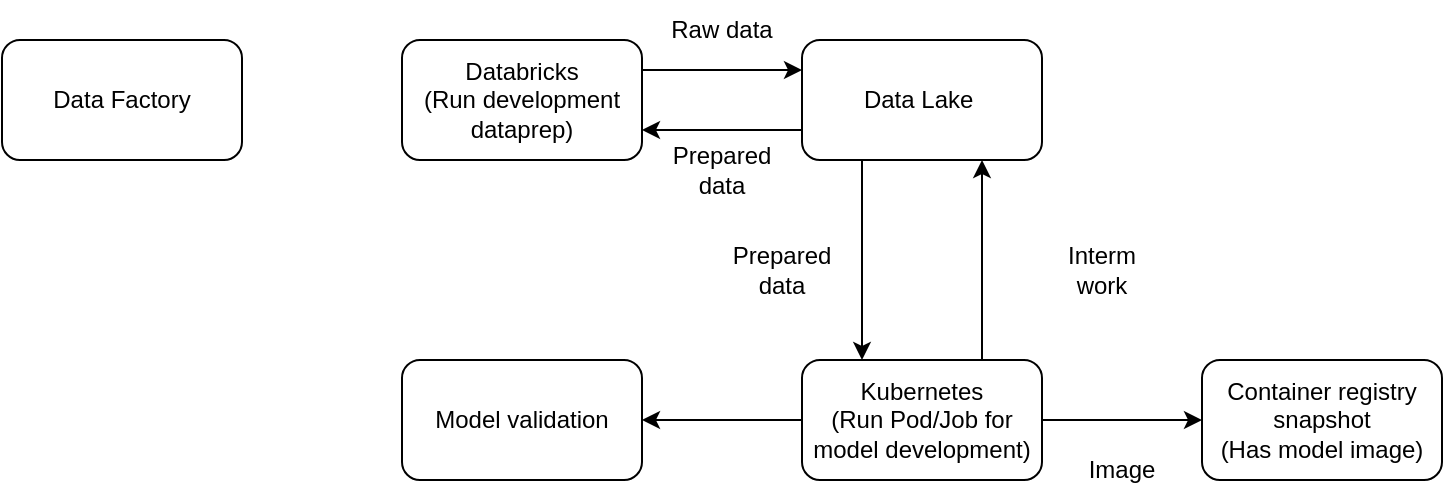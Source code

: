 <mxfile version="20.6.0" type="device"><diagram id="vZXjYvn1DpUx8C-Gi98t" name="Page-1"><mxGraphModel dx="870" dy="594" grid="1" gridSize="10" guides="1" tooltips="1" connect="1" arrows="1" fold="1" page="1" pageScale="1" pageWidth="850" pageHeight="1100" math="0" shadow="0"><root><mxCell id="0"/><mxCell id="1" parent="0"/><mxCell id="p1c4ZTzDwtQTETpzSyX9-14" style="edgeStyle=orthogonalEdgeStyle;rounded=0;orthogonalLoop=1;jettySize=auto;html=1;exitX=1;exitY=0.25;exitDx=0;exitDy=0;entryX=0;entryY=0.25;entryDx=0;entryDy=0;" parent="1" source="p1c4ZTzDwtQTETpzSyX9-1" target="p1c4ZTzDwtQTETpzSyX9-2" edge="1"><mxGeometry relative="1" as="geometry"/></mxCell><mxCell id="p1c4ZTzDwtQTETpzSyX9-1" value="Databricks&lt;br&gt;(Run development dataprep)" style="rounded=1;whiteSpace=wrap;html=1;" parent="1" vertex="1"><mxGeometry x="240" y="80" width="120" height="60" as="geometry"/></mxCell><mxCell id="p1c4ZTzDwtQTETpzSyX9-9" style="edgeStyle=orthogonalEdgeStyle;rounded=0;orthogonalLoop=1;jettySize=auto;html=1;exitX=0.25;exitY=1;exitDx=0;exitDy=0;entryX=0.25;entryY=0;entryDx=0;entryDy=0;" parent="1" source="p1c4ZTzDwtQTETpzSyX9-2" target="p1c4ZTzDwtQTETpzSyX9-4" edge="1"><mxGeometry relative="1" as="geometry"/></mxCell><mxCell id="p1c4ZTzDwtQTETpzSyX9-15" style="edgeStyle=orthogonalEdgeStyle;rounded=0;orthogonalLoop=1;jettySize=auto;html=1;exitX=0;exitY=0.75;exitDx=0;exitDy=0;entryX=1;entryY=0.75;entryDx=0;entryDy=0;" parent="1" source="p1c4ZTzDwtQTETpzSyX9-2" target="p1c4ZTzDwtQTETpzSyX9-1" edge="1"><mxGeometry relative="1" as="geometry"/></mxCell><mxCell id="p1c4ZTzDwtQTETpzSyX9-2" value="Data Lake&amp;nbsp;" style="rounded=1;whiteSpace=wrap;html=1;" parent="1" vertex="1"><mxGeometry x="440" y="80" width="120" height="60" as="geometry"/></mxCell><mxCell id="p1c4ZTzDwtQTETpzSyX9-10" style="edgeStyle=orthogonalEdgeStyle;rounded=0;orthogonalLoop=1;jettySize=auto;html=1;exitX=0.75;exitY=0;exitDx=0;exitDy=0;entryX=0.75;entryY=1;entryDx=0;entryDy=0;" parent="1" source="p1c4ZTzDwtQTETpzSyX9-4" target="p1c4ZTzDwtQTETpzSyX9-2" edge="1"><mxGeometry relative="1" as="geometry"/></mxCell><mxCell id="5U78Pfo6tdaohhxReQ5T-1" style="edgeStyle=orthogonalEdgeStyle;rounded=0;orthogonalLoop=1;jettySize=auto;html=1;exitX=1;exitY=0.5;exitDx=0;exitDy=0;entryX=0;entryY=0.5;entryDx=0;entryDy=0;" edge="1" parent="1" source="p1c4ZTzDwtQTETpzSyX9-4" target="p1c4ZTzDwtQTETpzSyX9-6"><mxGeometry relative="1" as="geometry"/></mxCell><mxCell id="5U78Pfo6tdaohhxReQ5T-3" style="edgeStyle=orthogonalEdgeStyle;rounded=0;orthogonalLoop=1;jettySize=auto;html=1;exitX=0;exitY=0.5;exitDx=0;exitDy=0;entryX=1;entryY=0.5;entryDx=0;entryDy=0;" edge="1" parent="1" source="p1c4ZTzDwtQTETpzSyX9-4" target="5U78Pfo6tdaohhxReQ5T-2"><mxGeometry relative="1" as="geometry"/></mxCell><mxCell id="p1c4ZTzDwtQTETpzSyX9-4" value="Kubernetes&lt;br&gt;(Run Pod/Job for model development)" style="rounded=1;whiteSpace=wrap;html=1;" parent="1" vertex="1"><mxGeometry x="440" y="240" width="120" height="60" as="geometry"/></mxCell><mxCell id="p1c4ZTzDwtQTETpzSyX9-6" value="Container registry snapshot&lt;br&gt;(Has model image)" style="rounded=1;whiteSpace=wrap;html=1;" parent="1" vertex="1"><mxGeometry x="640" y="240" width="120" height="60" as="geometry"/></mxCell><mxCell id="p1c4ZTzDwtQTETpzSyX9-16" value="Raw data" style="text;html=1;strokeColor=none;fillColor=none;align=center;verticalAlign=middle;whiteSpace=wrap;rounded=0;" parent="1" vertex="1"><mxGeometry x="370" y="60" width="60" height="30" as="geometry"/></mxCell><mxCell id="p1c4ZTzDwtQTETpzSyX9-17" value="Prepared data" style="text;html=1;strokeColor=none;fillColor=none;align=center;verticalAlign=middle;whiteSpace=wrap;rounded=0;" parent="1" vertex="1"><mxGeometry x="370" y="130" width="60" height="30" as="geometry"/></mxCell><mxCell id="p1c4ZTzDwtQTETpzSyX9-18" value="Prepared data" style="text;html=1;strokeColor=none;fillColor=none;align=center;verticalAlign=middle;whiteSpace=wrap;rounded=0;" parent="1" vertex="1"><mxGeometry x="400" y="180" width="60" height="30" as="geometry"/></mxCell><mxCell id="p1c4ZTzDwtQTETpzSyX9-19" value="Image" style="text;html=1;strokeColor=none;fillColor=none;align=center;verticalAlign=middle;whiteSpace=wrap;rounded=0;" parent="1" vertex="1"><mxGeometry x="570" y="280" width="60" height="30" as="geometry"/></mxCell><mxCell id="p1c4ZTzDwtQTETpzSyX9-20" value="Interm work" style="text;html=1;strokeColor=none;fillColor=none;align=center;verticalAlign=middle;whiteSpace=wrap;rounded=0;" parent="1" vertex="1"><mxGeometry x="560" y="180" width="60" height="30" as="geometry"/></mxCell><mxCell id="p1c4ZTzDwtQTETpzSyX9-21" value="Data Factory" style="rounded=1;whiteSpace=wrap;html=1;" parent="1" vertex="1"><mxGeometry x="40" y="80" width="120" height="60" as="geometry"/></mxCell><mxCell id="5U78Pfo6tdaohhxReQ5T-2" value="Model validation" style="rounded=1;whiteSpace=wrap;html=1;" vertex="1" parent="1"><mxGeometry x="240" y="240" width="120" height="60" as="geometry"/></mxCell></root></mxGraphModel></diagram></mxfile>